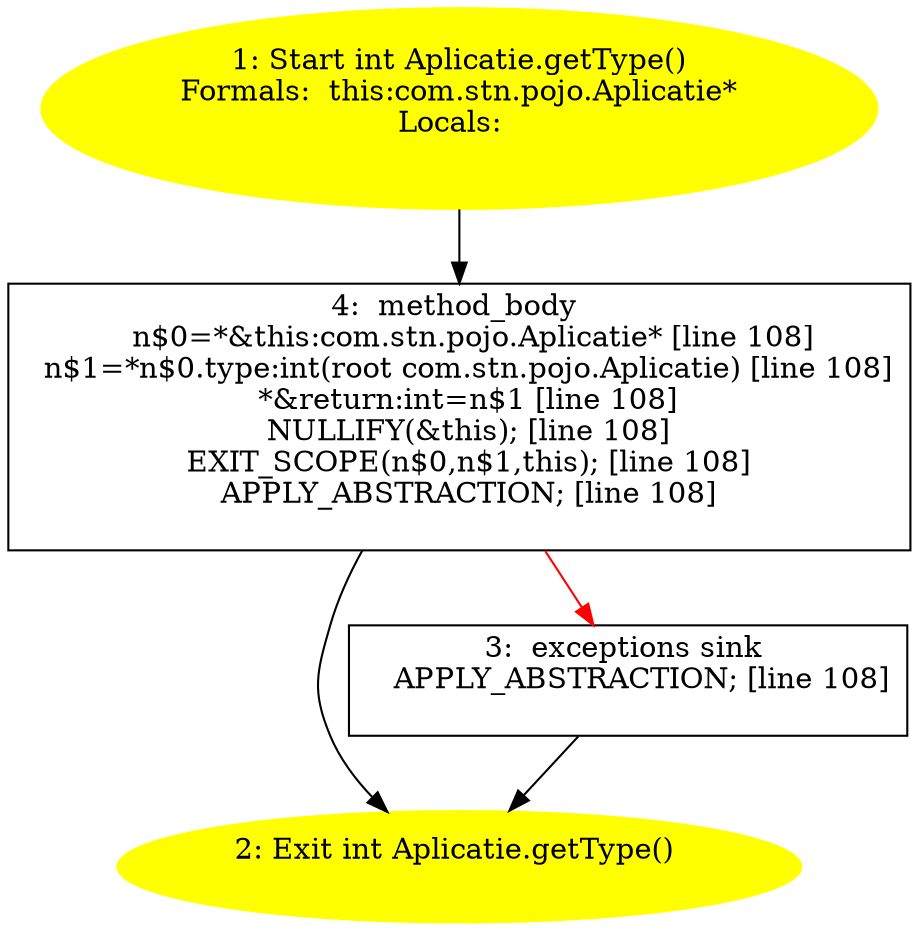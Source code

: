/* @generated */
digraph cfg {
"com.stn.pojo.Aplicatie.getType():int.15320b61768fcaf54d2375f1fbd6f40e_1" [label="1: Start int Aplicatie.getType()\nFormals:  this:com.stn.pojo.Aplicatie*\nLocals:  \n  " color=yellow style=filled]
	

	 "com.stn.pojo.Aplicatie.getType():int.15320b61768fcaf54d2375f1fbd6f40e_1" -> "com.stn.pojo.Aplicatie.getType():int.15320b61768fcaf54d2375f1fbd6f40e_4" ;
"com.stn.pojo.Aplicatie.getType():int.15320b61768fcaf54d2375f1fbd6f40e_2" [label="2: Exit int Aplicatie.getType() \n  " color=yellow style=filled]
	

"com.stn.pojo.Aplicatie.getType():int.15320b61768fcaf54d2375f1fbd6f40e_3" [label="3:  exceptions sink \n   APPLY_ABSTRACTION; [line 108]\n " shape="box"]
	

	 "com.stn.pojo.Aplicatie.getType():int.15320b61768fcaf54d2375f1fbd6f40e_3" -> "com.stn.pojo.Aplicatie.getType():int.15320b61768fcaf54d2375f1fbd6f40e_2" ;
"com.stn.pojo.Aplicatie.getType():int.15320b61768fcaf54d2375f1fbd6f40e_4" [label="4:  method_body \n   n$0=*&this:com.stn.pojo.Aplicatie* [line 108]\n  n$1=*n$0.type:int(root com.stn.pojo.Aplicatie) [line 108]\n  *&return:int=n$1 [line 108]\n  NULLIFY(&this); [line 108]\n  EXIT_SCOPE(n$0,n$1,this); [line 108]\n  APPLY_ABSTRACTION; [line 108]\n " shape="box"]
	

	 "com.stn.pojo.Aplicatie.getType():int.15320b61768fcaf54d2375f1fbd6f40e_4" -> "com.stn.pojo.Aplicatie.getType():int.15320b61768fcaf54d2375f1fbd6f40e_2" ;
	 "com.stn.pojo.Aplicatie.getType():int.15320b61768fcaf54d2375f1fbd6f40e_4" -> "com.stn.pojo.Aplicatie.getType():int.15320b61768fcaf54d2375f1fbd6f40e_3" [color="red" ];
}
